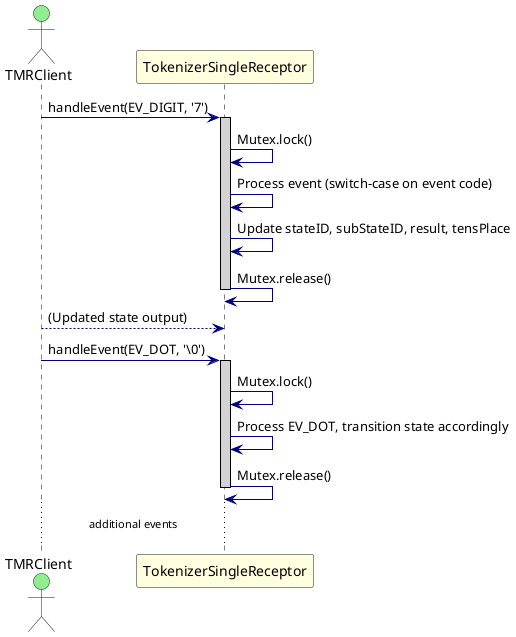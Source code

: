 @startuml SingleReceptorPattern_SequenceDiagram

skinparam sequence {
    ActorBackgroundColor LightGreen
    ParticipantBackgroundColor LightYellow
    LifeLineBorderColor Black
    LifeLineBackgroundColor LightGray
    ArrowColor Navy
}

actor "TMRClient" as Client
participant "TokenizerSingleReceptor" as TSR

Client -> TSR : handleEvent(EV_DIGIT, '7')
activate TSR
TSR -> TSR : Mutex.lock()
TSR -> TSR : Process event (switch-case on event code)
TSR -> TSR : Update stateID, subStateID, result, tensPlace
TSR -> TSR : Mutex.release()
deactivate TSR
Client --> TSR : (Updated state output)

Client -> TSR : handleEvent(EV_DOT, '\0')
activate TSR
TSR -> TSR : Mutex.lock()
TSR -> TSR : Process EV_DOT, transition state accordingly
TSR -> TSR : Mutex.release()
deactivate TSR

...additional events...

@enduml
